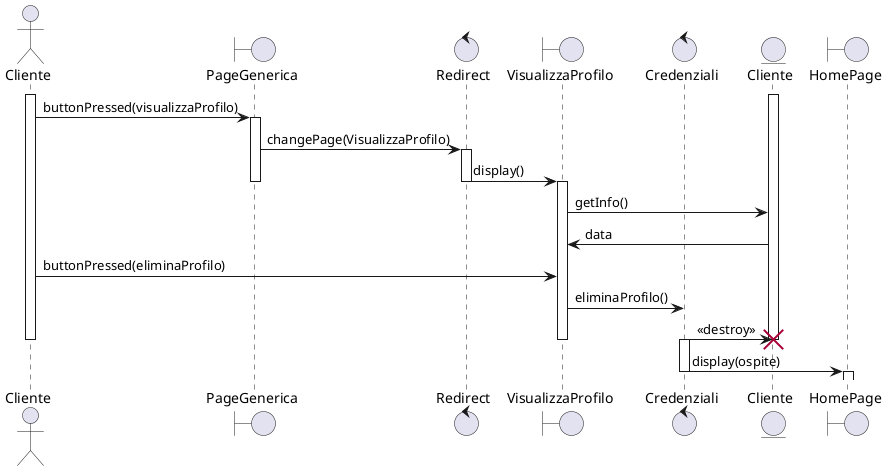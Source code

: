 @startuml 
    Actor Cliente
    Boundary PageGenerica
    Control Redirect
    Boundary VisualizzaProfilo
    control Credenziali
    Entity Cliente as ClienteE
    boundary HomePage

    activate Cliente
    activate ClienteE
    Cliente -> PageGenerica : buttonPressed(visualizzaProfilo)
    activate PageGenerica
    PageGenerica -> Redirect : changePage(VisualizzaProfilo)
    activate Redirect
    Redirect -> VisualizzaProfilo : display()
    deactivate Redirect
    deactivate PageGenerica
    activate VisualizzaProfilo
    VisualizzaProfilo -> ClienteE : getInfo()
    ClienteE -> VisualizzaProfilo : data

    Cliente -> VisualizzaProfilo : buttonPressed(eliminaProfilo)
    VisualizzaProfilo -> Credenziali : eliminaProfilo()
    Credenziali -> ClienteE !! : <<destroy>>
    activate Credenziali
    deactivate VisualizzaProfilo
    deactivate Cliente
    Credenziali -> HomePage : display(ospite) 
    deactivate Credenziali
    activate HomePage
@enduml 